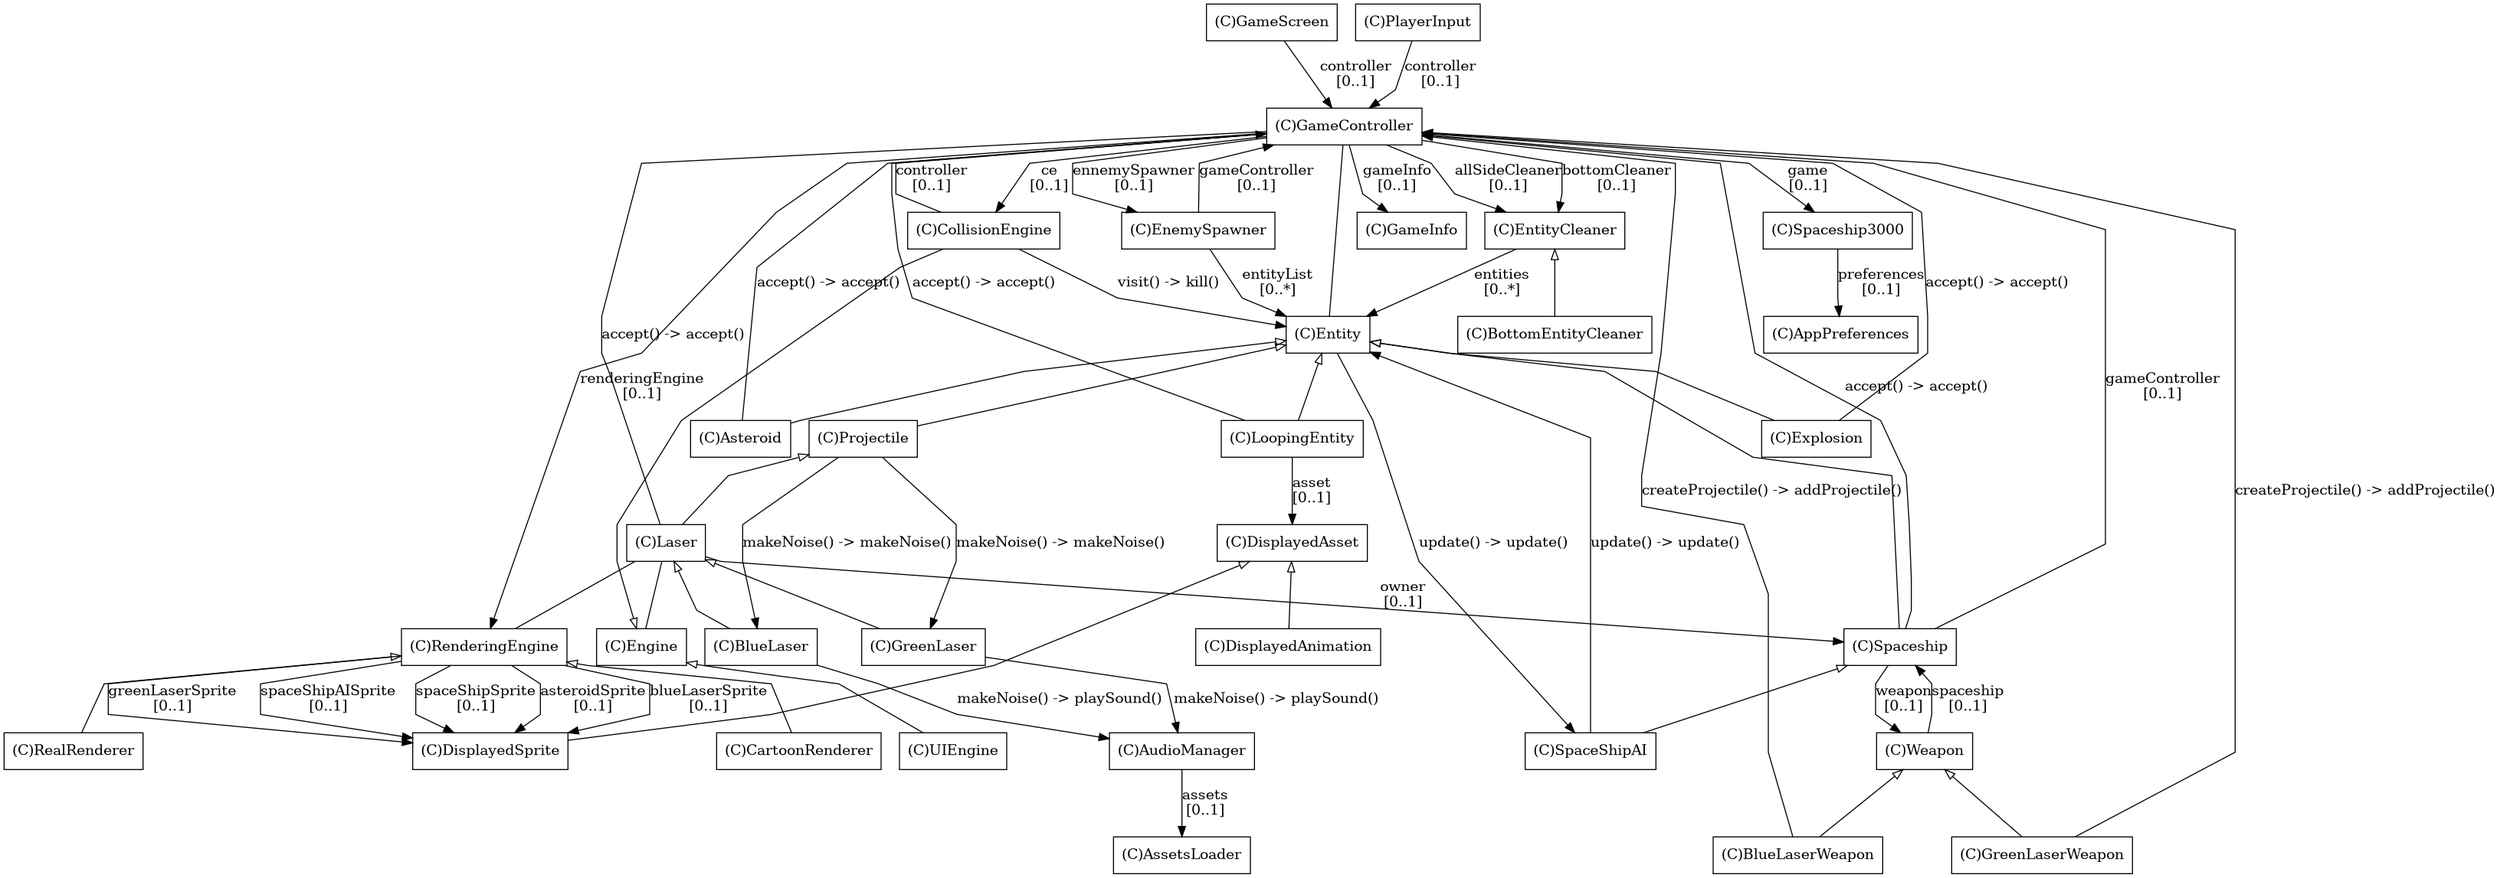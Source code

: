 @startuml

/' diagram meta data start
config=StructureConfiguration;
{
  "projectClassification": {
    "searchMode": "OpenProject", // OpenProject, AllProjects
    "includedProjects": "",
    "pathEndKeywords": "*.impl",
    "isClientPath": "",
    "isClientName": "",
    "isTestPath": "",
    "isTestName": "",
    "isMappingPath": "",
    "isMappingName": "",
    "isDataAccessPath": "",
    "isDataAccessName": "",
    "isDataStructurePath": "",
    "isDataStructureName": "",
    "isInterfaceStructuresPath": "",
    "isInterfaceStructuresName": "",
    "isEntryPointPath": "",
    "isEntryPointName": "",
    "treatFinalFieldsAsMandatory": false
  },
  "graphRestriction": {
    "classPackageExcludeFilter": "",
    "classPackageIncludeFilter": "",
    "classNameExcludeFilter": "",
    "classNameIncludeFilter": "",
    "methodNameExcludeFilter": "",
    "methodNameIncludeFilter": "",
    "removeByInheritance": "", // inheritance/annotation based filtering is done in a second step
    "removeByAnnotation": "",
    "removeByClassPackage": "", // cleanup the graph after inheritance/annotation based filtering is done
    "removeByClassName": "",
    "cutMappings": false,
    "cutEnum": true,
    "cutTests": true,
    "cutClient": true,
    "cutDataAccess": true,
    "cutInterfaceStructures": true,
    "cutDataStructures": true,
    "cutGetterAndSetter": true,
    "cutConstructors": true
  },
  "graphTraversal": {
    "forwardDepth": 20,
    "backwardDepth": 3,
    "classPackageExcludeFilter": "",
    "classPackageIncludeFilter": "",
    "classNameExcludeFilter": "",
    "classNameIncludeFilter": "",
    "methodNameExcludeFilter": "",
    "methodNameIncludeFilter": "",
    "hideMappings": true,
    "hideDataStructures": true,
    "hidePrivateMethods": true,
    "hideInterfaceCalls": true, // indirection: implementation -> interface (is hidden) -> implementation
    "onlyShowApplicationEntryPoints": false, // root node is included
    "useMethodCallsForStructureDiagram": "BothDirections" // ForwardOnly, BothDirections, No
  },
  "details": {
    "aggregation": "GroupByClass", // ByClass, GroupByClass, None
    "showClassGenericTypes": false,
    "showMethods": false,
    "showMethodParameterNames": false,
    "showMethodParameterTypes": false,
    "showMethodReturnType": false,
    "showPackageLevels": 0,
    "showDetailedClassStructure": false
  },
  "rootClass": "ch.crepe.game.EnemySpawner",
  "extensionCallbackMethod": "" // qualified.class.name#methodName - signature: public static String method(String)
}
diagram meta data end '/



digraph g {
    rankdir="TB"
    splines=polyline
    

'nodes 
AppPreferences1819384542[
	label="(C)AppPreferences"
	style=filled
	shape=rect
	fillcolor="#FFFFFF"
];

AssetsLoader1709102957[
	label="(C)AssetsLoader"
	style=filled
	shape=rect
	fillcolor="#FFFFFF"
];

Asteroid795605201[
	label="(C)Asteroid"
	style=filled
	shape=rect
	fillcolor="#FFFFFF"
];

AudioManager1191838918[
	label="(C)AudioManager"
	style=filled
	shape=rect
	fillcolor="#FFFFFF"
];

BlueLaser1670101538[
	label="(C)BlueLaser"
	style=filled
	shape=rect
	fillcolor="#FFFFFF"
];

BlueLaserWeapon2004206046[
	label="(C)BlueLaserWeapon"
	style=filled
	shape=rect
	fillcolor="#FFFFFF"
];

BottomEntityCleaner1819384542[
	label="(C)BottomEntityCleaner"
	style=filled
	shape=rect
	fillcolor="#FFFFFF"
];

CartoonRenderer1953315681[
	label="(C)CartoonRenderer"
	style=filled
	shape=rect
	fillcolor="#FFFFFF"
];

CollisionEngine1953315681[
	label="(C)CollisionEngine"
	style=filled
	shape=rect
	fillcolor="#FFFFFF"
];

DisplayedAnimation783125919[
	label="(C)DisplayedAnimation"
	style=filled
	shape=rect
	fillcolor="#FFFFFF"
];

DisplayedAsset783125919[
	label="(C)DisplayedAsset"
	style=filled
	shape=rect
	fillcolor="#FFFFFF"
];

DisplayedSprite783125919[
	label="(C)DisplayedSprite"
	style=filled
	shape=rect
	fillcolor="#FFFFFF"
];

EnemySpawner1819384542[
	label="(C)EnemySpawner"
	style=filled
	shape=rect
	fillcolor="#FFFFFF"
];

Engine1953315681[
	label="(C)Engine"
	style=filled
	shape=rect
	fillcolor="#FFFFFF"
];

Entity795605201[
	label="(C)Entity"
	style=filled
	shape=rect
	fillcolor="#FFFFFF"
];

EntityCleaner1819384542[
	label="(C)EntityCleaner"
	style=filled
	shape=rect
	fillcolor="#FFFFFF"
];

Explosion795605201[
	label="(C)Explosion"
	style=filled
	shape=rect
	fillcolor="#FFFFFF"
];

GameController1819384542[
	label="(C)GameController"
	style=filled
	shape=rect
	fillcolor="#FFFFFF"
];

GameInfo1819384542[
	label="(C)GameInfo"
	style=filled
	shape=rect
	fillcolor="#FFFFFF"
];

GameScreen1441738153[
	label="(C)GameScreen"
	style=filled
	shape=rect
	fillcolor="#FFFFFF"
];

GreenLaser1670101538[
	label="(C)GreenLaser"
	style=filled
	shape=rect
	fillcolor="#FFFFFF"
];

GreenLaserWeapon2004206046[
	label="(C)GreenLaserWeapon"
	style=filled
	shape=rect
	fillcolor="#FFFFFF"
];

Laser1670101538[
	label="(C)Laser"
	style=filled
	shape=rect
	fillcolor="#FFFFFF"
];

LoopingEntity795605201[
	label="(C)LoopingEntity"
	style=filled
	shape=rect
	fillcolor="#FFFFFF"
];

PlayerInput1819384542[
	label="(C)PlayerInput"
	style=filled
	shape=rect
	fillcolor="#FFFFFF"
];

Projectile1670101538[
	label="(C)Projectile"
	style=filled
	shape=rect
	fillcolor="#FFFFFF"
];

RealRenderer1953315681[
	label="(C)RealRenderer"
	style=filled
	shape=rect
	fillcolor="#FFFFFF"
];

RenderingEngine1953315681[
	label="(C)RenderingEngine"
	style=filled
	shape=rect
	fillcolor="#FFFFFF"
];

SpaceShipAI795605201[
	label="(C)SpaceShipAI"
	style=filled
	shape=rect
	fillcolor="#FFFFFF"
];

Spaceship30001819384542[
	label="(C)Spaceship3000"
	style=filled
	shape=rect
	fillcolor="#FFFFFF"
];

Spaceship795605201[
	label="(C)Spaceship"
	style=filled
	shape=rect
	fillcolor="#FFFFFF"
];

UIEngine1953315681[
	label="(C)UIEngine"
	style=filled
	shape=rect
	fillcolor="#FFFFFF"
];

Weapon2004206046[
	label="(C)Weapon"
	style=filled
	shape=rect
	fillcolor="#FFFFFF"
];

'edges    
AudioManager1191838918 -> AssetsLoader1709102957[label="assets
[0..1]"];
BlueLaser1670101538 -> AudioManager1191838918[label="makeNoise() -> playSound()"];
BlueLaserWeapon2004206046 -> GameController1819384542[label="createProjectile() -> addProjectile()"];
CollisionEngine1953315681 -> Entity795605201[label="visit() -> kill()"];
CollisionEngine1953315681 -> GameController1819384542[label="controller
[0..1]"];
DisplayedAsset783125919 -> DisplayedAnimation783125919[arrowhead=none, arrowtail=empty, dir=both];
DisplayedAsset783125919 -> DisplayedSprite783125919[arrowhead=none, arrowtail=empty, dir=both];
EnemySpawner1819384542 -> Entity795605201[label="entityList
[0..*]"];
EnemySpawner1819384542 -> GameController1819384542[label="gameController
[0..1]"];
Engine1953315681 -> CollisionEngine1953315681[arrowhead=none, arrowtail=empty, dir=both];
Engine1953315681 -> UIEngine1953315681[arrowhead=none, arrowtail=empty, dir=both];
Entity795605201 -> Asteroid795605201[arrowhead=none, arrowtail=empty, dir=both];
Entity795605201 -> Explosion795605201[arrowhead=none, arrowtail=empty, dir=both];
Entity795605201 -> LoopingEntity795605201[arrowhead=none, arrowtail=empty, dir=both];
Entity795605201 -> Projectile1670101538[arrowhead=none, arrowtail=empty, dir=both];
Entity795605201 -> SpaceShipAI795605201[label="update() -> update()"];
Entity795605201 -> Spaceship795605201[arrowhead=none, arrowtail=empty, dir=both];
EntityCleaner1819384542 -> BottomEntityCleaner1819384542[arrowhead=none, arrowtail=empty, dir=both];
EntityCleaner1819384542 -> Entity795605201[label="entities
[0..*]"];
GameController1819384542 -> Asteroid795605201[label="accept() -> accept()", arrowhead=none];
GameController1819384542 -> CollisionEngine1953315681[label="ce
[0..1]"];
GameController1819384542 -> EnemySpawner1819384542[label="ennemySpawner
[0..1]"];
GameController1819384542 -> Entity795605201[arrowhead=none];
GameController1819384542 -> EntityCleaner1819384542[label="allSideCleaner
[0..1]"];
GameController1819384542 -> EntityCleaner1819384542[label="bottomCleaner
[0..1]"];
GameController1819384542 -> Explosion795605201[label="accept() -> accept()", arrowhead=none];
GameController1819384542 -> GameInfo1819384542[label="gameInfo
[0..1]"];
GameController1819384542 -> Laser1670101538[label="accept() -> accept()", arrowhead=none];
GameController1819384542 -> LoopingEntity795605201[label="accept() -> accept()", arrowhead=none];
GameController1819384542 -> RenderingEngine1953315681[label="renderingEngine
[0..1]"];
GameController1819384542 -> Spaceship30001819384542[label="game
[0..1]"];
GameController1819384542 -> Spaceship795605201[label="accept() -> accept()", arrowhead=none];
GameScreen1441738153 -> GameController1819384542[label="controller
[0..1]"];
GreenLaser1670101538 -> AudioManager1191838918[label="makeNoise() -> playSound()"];
GreenLaserWeapon2004206046 -> GameController1819384542[label="createProjectile() -> addProjectile()"];
Laser1670101538 -> BlueLaser1670101538[arrowhead=none, arrowtail=empty, dir=both];
Laser1670101538 -> Engine1953315681[arrowhead=none];
Laser1670101538 -> GreenLaser1670101538[arrowhead=none, arrowtail=empty, dir=both];
Laser1670101538 -> RenderingEngine1953315681[arrowhead=none];
Laser1670101538 -> Spaceship795605201[label="owner
[0..1]"];
LoopingEntity795605201 -> DisplayedAsset783125919[label="asset
[0..1]"];
PlayerInput1819384542 -> GameController1819384542[label="controller
[0..1]"];
Projectile1670101538 -> BlueLaser1670101538[label="makeNoise() -> makeNoise()"];
Projectile1670101538 -> GreenLaser1670101538[label="makeNoise() -> makeNoise()"];
Projectile1670101538 -> Laser1670101538[arrowhead=none, arrowtail=empty, dir=both];
RenderingEngine1953315681 -> CartoonRenderer1953315681[arrowhead=none, arrowtail=empty, dir=both];
RenderingEngine1953315681 -> DisplayedSprite783125919[label="asteroidSprite
[0..1]"];
RenderingEngine1953315681 -> DisplayedSprite783125919[label="blueLaserSprite
[0..1]"];
RenderingEngine1953315681 -> DisplayedSprite783125919[label="greenLaserSprite
[0..1]"];
RenderingEngine1953315681 -> DisplayedSprite783125919[label="spaceShipAISprite
[0..1]"];
RenderingEngine1953315681 -> DisplayedSprite783125919[label="spaceShipSprite
[0..1]"];
RenderingEngine1953315681 -> RealRenderer1953315681[arrowhead=none, arrowtail=empty, dir=both];
SpaceShipAI795605201 -> Entity795605201[label="update() -> update()"];
Spaceship30001819384542 -> AppPreferences1819384542[label="preferences
[0..1]"];
Spaceship795605201 -> GameController1819384542[label="gameController
[0..1]"];
Spaceship795605201 -> SpaceShipAI795605201[arrowhead=none, arrowtail=empty, dir=both];
Spaceship795605201 -> Weapon2004206046[label="weapon
[0..1]"];
Weapon2004206046 -> BlueLaserWeapon2004206046[arrowhead=none, arrowtail=empty, dir=both];
Weapon2004206046 -> GreenLaserWeapon2004206046[arrowhead=none, arrowtail=empty, dir=both];
Weapon2004206046 -> Spaceship795605201[label="spaceship
[0..1]"];
    
}
@enduml